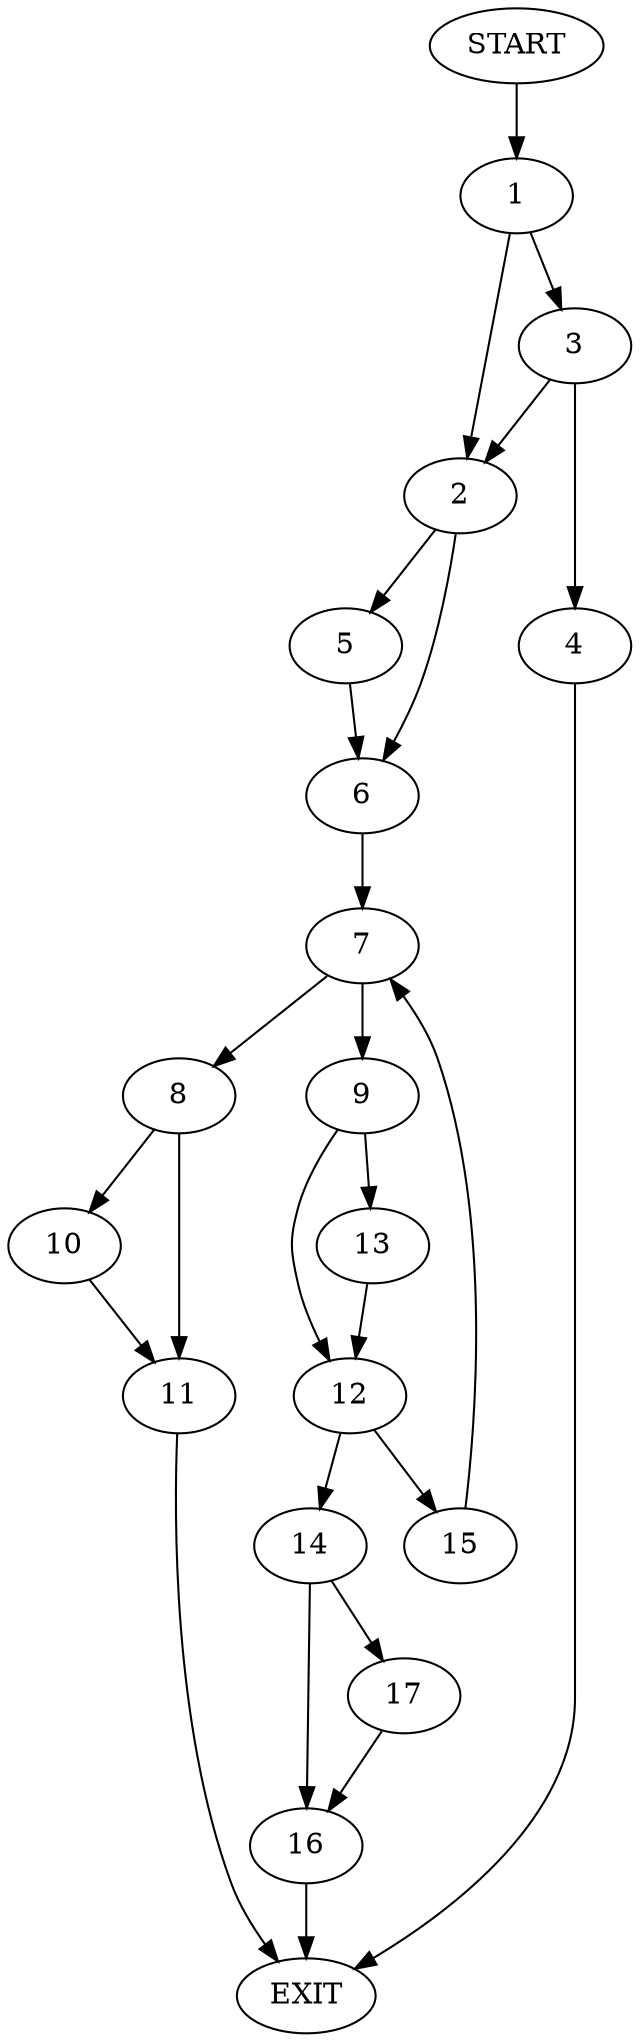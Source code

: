 digraph {
0 [label="START"]
18 [label="EXIT"]
0 -> 1
1 -> 2
1 -> 3
3 -> 2
3 -> 4
2 -> 5
2 -> 6
4 -> 18
5 -> 6
6 -> 7
7 -> 8
7 -> 9
8 -> 10
8 -> 11
9 -> 12
9 -> 13
13 -> 12
12 -> 14
12 -> 15
15 -> 7
14 -> 16
14 -> 17
16 -> 18
17 -> 16
11 -> 18
10 -> 11
}
